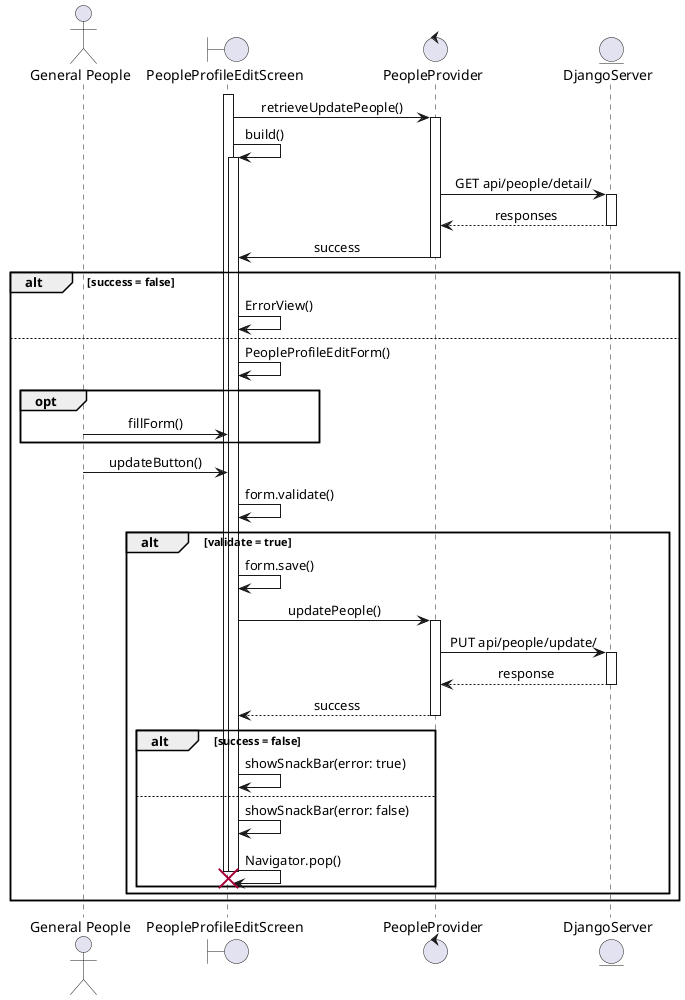 @startuml uc1-sequence
skinparam sequenceMessageAlign center
actor       "General People"       as actor
boundary    PeopleProfileEditScreen    as ui
control     PeopleProvider  as provider
entity      DjangoServer      as server

activate  ui
ui -> provider: retrieveUpdatePeople()
activate provider
ui -> ui: build()
activate ui
provider  -> server: GET api/people/detail/
activate server
return responses
provider -> ui: success
deactivate provider
alt success = false
    ui -> ui: ErrorView()
else
    ui -> ui: PeopleProfileEditForm()
    opt
        actor -> ui: fillForm()
    end
    actor -> ui: updateButton()
    ui -> ui: form.validate()
    alt validate = true
        ui -> ui: form.save()
        ui -> provider: updatePeople()
        activate provider
        provider -> server: PUT api/people/update/
        activate server
        server --> provider: response
        deactivate server
        return success
        alt success = false
            ui -> ui: showSnackBar(error: true)
        else
            ui -> ui: showSnackBar(error: false)
            ui -> ui: Navigator.pop()
            deactivate ui
            destroy ui
        end
    end
end
@enduml
